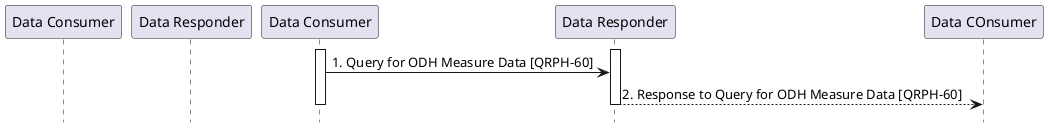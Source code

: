@startuml
skinparam svgDimensionStyle false
hide footbox
participant "Data Consumer" as Client
participant "Data Responder" as Server
activate "Data Consumer"
activate "Data Responder"
"Data Consumer" -> "Data Responder" : 1. Query for ODH Measure Data [QRPH-60]
"Data Responder" --> "Data COnsumer" : 2. Response to Query for ODH Measure Data [QRPH-60]
deactivate "Data Consumer"
deactivate "Data Responder"
@enduml
